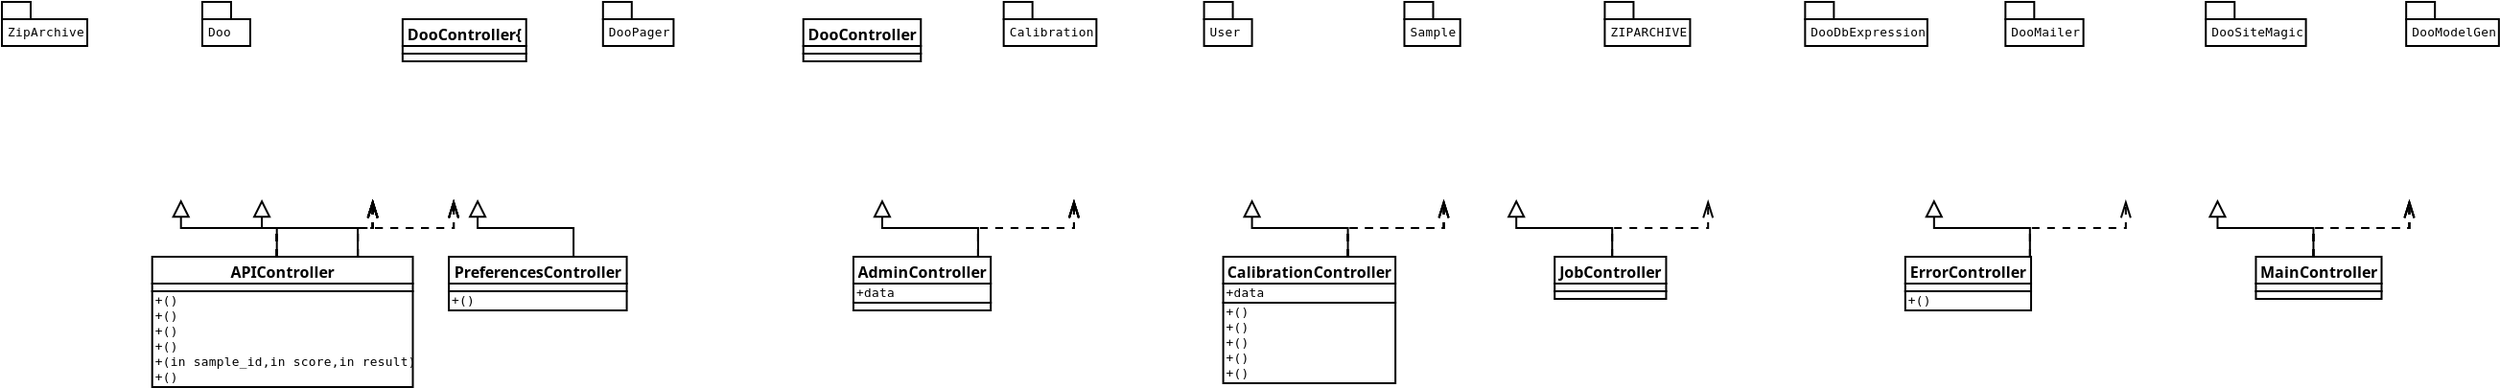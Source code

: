 <?xml version="1.0"?>
<dia:diagram xmlns:dia="http://www.lysator.liu.se/~alla/dia/">
  <dia:layer name="Background" visible="true">
    <dia:object type="UML - Class" version="0" id="O0">
      <dia:attribute name="obj_pos">
        <dia:point val="36.562,-2.100"/>
      </dia:attribute>
      <dia:attribute name="obj_bb">
        <dia:rectangle val="36.562,-2.100;45.562,0.700"/>
      </dia:attribute>
      <dia:attribute name="elem_corner">
        <dia:point val="36.562,-2.100"/>
      </dia:attribute>
      <dia:attribute name="elem_width">
        <dia:real val="9.000"/>
      </dia:attribute>
      <dia:attribute name="elem_height">
        <dia:real val="2.800"/>
      </dia:attribute>
      <dia:attribute name="name">
        <dia:string>#ErrorController#</dia:string>
      </dia:attribute>
      <dia:attribute name="stereotype">
              <dia:string/>
            </dia:attribute>
      <dia:attribute name="abstract">
        <dia:boolean val="false"/>
      </dia:attribute>
      <dia:attribute name="suppress_attributes">
        <dia:boolean val="false"/>
      </dia:attribute>
      <dia:attribute name="suppress_operations">
        <dia:boolean val="false"/>
      </dia:attribute>
      <dia:attribute name="visible_attributes">
        <dia:boolean val="true"/>
      </dia:attribute>
      <dia:attribute name="visible_operations">
        <dia:boolean val="true"/>
      </dia:attribute>
      <dia:attribute name="foreground_color">
        <dia:color val="#000000"/>
      </dia:attribute>
      <dia:attribute name="background_color">
        <dia:color val="#ffffff"/>
      </dia:attribute>

            <dia:attribute name = "attributes"/>
                  <dia:attribute name="operations">
                <dia:composite type="umloperation">
          <dia:attribute name="name">
            <dia:string>##</dia:string>
          </dia:attribute>
          <dia:attribute name="type">
	  	     <dia:string/>
	            </dia:attribute>
          <dia:attribute name="visibility">
            <dia:enum val="0"/>
          </dia:attribute>
          <dia:attribute name="abstract">
            <dia:boolean val="false"/>
          </dia:attribute>
          <dia:attribute name="class_scope">
            <dia:boolean val="false"/>
          </dia:attribute>
	  	  <dia:attribute name = "parameters"/>
	          </dia:composite>
              </dia:attribute>
            <dia:attribute name="template">
        <dia:boolean val="false"/>
      </dia:attribute>
      <dia:attribute name="templates"/>
    </dia:object>
    <dia:object type="UML - Class" version="0" id="O37">
      <dia:attribute name="obj_pos">
        <dia:point val="-50.625,-2.100"/>
      </dia:attribute>
      <dia:attribute name="obj_bb">
        <dia:rectangle val="-50.625,-2.100;-41.625,3.900"/>
      </dia:attribute>
      <dia:attribute name="elem_corner">
        <dia:point val="-50.625,-2.100"/>
      </dia:attribute>
      <dia:attribute name="elem_width">
        <dia:real val="9.000"/>
      </dia:attribute>
      <dia:attribute name="elem_height">
        <dia:real val="6.000"/>
      </dia:attribute>
      <dia:attribute name="name">
        <dia:string>#SampleController#</dia:string>
      </dia:attribute>
      <dia:attribute name="stereotype">
              <dia:string/>
            </dia:attribute>
      <dia:attribute name="abstract">
        <dia:boolean val="false"/>
      </dia:attribute>
      <dia:attribute name="suppress_attributes">
        <dia:boolean val="false"/>
      </dia:attribute>
      <dia:attribute name="suppress_operations">
        <dia:boolean val="false"/>
      </dia:attribute>
      <dia:attribute name="visible_attributes">
        <dia:boolean val="true"/>
      </dia:attribute>
      <dia:attribute name="visible_operations">
        <dia:boolean val="true"/>
      </dia:attribute>
      <dia:attribute name="foreground_color">
        <dia:color val="#000000"/>
      </dia:attribute>
      <dia:attribute name="background_color">
        <dia:color val="#ffffff"/>
      </dia:attribute>

            <dia:attribute name="attributes">
                <dia:composite type="umlattribute">
          <dia:attribute name="name">
            <dia:string>#data#</dia:string>
          </dia:attribute>
          <dia:attribute name="type">
            <dia:string>##</dia:string>
          </dia:attribute>
          <dia:attribute name="value">
            <dia:string></dia:string>
          </dia:attribute>
          <dia:attribute name="visibility">
            <dia:enum val="0"/>
          </dia:attribute>
          <dia:attribute name="abstract">
            <dia:boolean val="false"/>
          </dia:attribute>
          <dia:attribute name="class_scope">
            <dia:boolean val="false"/>
          </dia:attribute>
        </dia:composite>
              </dia:attribute>
                  <dia:attribute name="operations">
                <dia:composite type="umloperation">
          <dia:attribute name="name">
            <dia:string>##</dia:string>
          </dia:attribute>
          <dia:attribute name="type">
	  	     <dia:string/>
	            </dia:attribute>
          <dia:attribute name="visibility">
            <dia:enum val="0"/>
          </dia:attribute>
          <dia:attribute name="abstract">
            <dia:boolean val="false"/>
          </dia:attribute>
          <dia:attribute name="class_scope">
            <dia:boolean val="false"/>
          </dia:attribute>
	  	  <dia:attribute name = "parameters"/>
	          </dia:composite>
                <dia:composite type="umloperation">
          <dia:attribute name="name">
            <dia:string>##</dia:string>
          </dia:attribute>
          <dia:attribute name="type">
	  	     <dia:string/>
	            </dia:attribute>
          <dia:attribute name="visibility">
            <dia:enum val="0"/>
          </dia:attribute>
          <dia:attribute name="abstract">
            <dia:boolean val="false"/>
          </dia:attribute>
          <dia:attribute name="class_scope">
            <dia:boolean val="false"/>
          </dia:attribute>
	  	  <dia:attribute name = "parameters"/>
	          </dia:composite>
                <dia:composite type="umloperation">
          <dia:attribute name="name">
            <dia:string>##</dia:string>
          </dia:attribute>
          <dia:attribute name="type">
	  	     <dia:string/>
	            </dia:attribute>
          <dia:attribute name="visibility">
            <dia:enum val="0"/>
          </dia:attribute>
          <dia:attribute name="abstract">
            <dia:boolean val="false"/>
          </dia:attribute>
          <dia:attribute name="class_scope">
            <dia:boolean val="false"/>
          </dia:attribute>
	  	  <dia:attribute name = "parameters"/>
	          </dia:composite>
                <dia:composite type="umloperation">
          <dia:attribute name="name">
            <dia:string>##</dia:string>
          </dia:attribute>
          <dia:attribute name="type">
	  	     <dia:string/>
	            </dia:attribute>
          <dia:attribute name="visibility">
            <dia:enum val="0"/>
          </dia:attribute>
          <dia:attribute name="abstract">
            <dia:boolean val="false"/>
          </dia:attribute>
          <dia:attribute name="class_scope">
            <dia:boolean val="false"/>
          </dia:attribute>
	  	  <dia:attribute name = "parameters"/>
	          </dia:composite>
              </dia:attribute>
            <dia:attribute name="template">
        <dia:boolean val="false"/>
      </dia:attribute>
      <dia:attribute name="templates"/>
    </dia:object>
    <dia:object type="UML - Class" version="0" id="O72">
      <dia:attribute name="obj_pos">
        <dia:point val="-54.844,-2.100"/>
      </dia:attribute>
      <dia:attribute name="obj_bb">
        <dia:rectangle val="-54.844,-2.100;-45.844,4.700"/>
      </dia:attribute>
      <dia:attribute name="elem_corner">
        <dia:point val="-54.844,-2.100"/>
      </dia:attribute>
      <dia:attribute name="elem_width">
        <dia:real val="9.000"/>
      </dia:attribute>
      <dia:attribute name="elem_height">
        <dia:real val="6.800"/>
      </dia:attribute>
      <dia:attribute name="name">
        <dia:string>#APIController#</dia:string>
      </dia:attribute>
      <dia:attribute name="stereotype">
              <dia:string/>
            </dia:attribute>
      <dia:attribute name="abstract">
        <dia:boolean val="false"/>
      </dia:attribute>
      <dia:attribute name="suppress_attributes">
        <dia:boolean val="false"/>
      </dia:attribute>
      <dia:attribute name="suppress_operations">
        <dia:boolean val="false"/>
      </dia:attribute>
      <dia:attribute name="visible_attributes">
        <dia:boolean val="true"/>
      </dia:attribute>
      <dia:attribute name="visible_operations">
        <dia:boolean val="true"/>
      </dia:attribute>
      <dia:attribute name="foreground_color">
        <dia:color val="#000000"/>
      </dia:attribute>
      <dia:attribute name="background_color">
        <dia:color val="#ffffff"/>
      </dia:attribute>

            <dia:attribute name = "attributes"/>
                  <dia:attribute name="operations">
                <dia:composite type="umloperation">
          <dia:attribute name="name">
            <dia:string>##</dia:string>
          </dia:attribute>
          <dia:attribute name="type">
	  	     <dia:string/>
	            </dia:attribute>
          <dia:attribute name="visibility">
            <dia:enum val="0"/>
          </dia:attribute>
          <dia:attribute name="abstract">
            <dia:boolean val="false"/>
          </dia:attribute>
          <dia:attribute name="class_scope">
            <dia:boolean val="false"/>
          </dia:attribute>
	  	  <dia:attribute name = "parameters"/>
	          </dia:composite>
                <dia:composite type="umloperation">
          <dia:attribute name="name">
            <dia:string>##</dia:string>
          </dia:attribute>
          <dia:attribute name="type">
	  	     <dia:string/>
	            </dia:attribute>
          <dia:attribute name="visibility">
            <dia:enum val="0"/>
          </dia:attribute>
          <dia:attribute name="abstract">
            <dia:boolean val="false"/>
          </dia:attribute>
          <dia:attribute name="class_scope">
            <dia:boolean val="false"/>
          </dia:attribute>
	  	  <dia:attribute name = "parameters"/>
	          </dia:composite>
                <dia:composite type="umloperation">
          <dia:attribute name="name">
            <dia:string>##</dia:string>
          </dia:attribute>
          <dia:attribute name="type">
	  	     <dia:string/>
	            </dia:attribute>
          <dia:attribute name="visibility">
            <dia:enum val="0"/>
          </dia:attribute>
          <dia:attribute name="abstract">
            <dia:boolean val="false"/>
          </dia:attribute>
          <dia:attribute name="class_scope">
            <dia:boolean val="false"/>
          </dia:attribute>
	  	  <dia:attribute name = "parameters"/>
	          </dia:composite>
                <dia:composite type="umloperation">
          <dia:attribute name="name">
            <dia:string>##</dia:string>
          </dia:attribute>
          <dia:attribute name="type">
	  	     <dia:string/>
	            </dia:attribute>
          <dia:attribute name="visibility">
            <dia:enum val="0"/>
          </dia:attribute>
          <dia:attribute name="abstract">
            <dia:boolean val="false"/>
          </dia:attribute>
          <dia:attribute name="class_scope">
            <dia:boolean val="false"/>
          </dia:attribute>
	  	  <dia:attribute name = "parameters"/>
	          </dia:composite>
                <dia:composite type="umloperation">
          <dia:attribute name="name">
            <dia:string>##</dia:string>
          </dia:attribute>
          <dia:attribute name="type">
	  	     <dia:string/>
	            </dia:attribute>
          <dia:attribute name="visibility">
            <dia:enum val="0"/>
          </dia:attribute>
          <dia:attribute name="abstract">
            <dia:boolean val="false"/>
          </dia:attribute>
          <dia:attribute name="class_scope">
            <dia:boolean val="false"/>
          </dia:attribute>
	            <dia:attribute name="parameters">
                        <dia:composite type="umlparameter">
              <dia:attribute name="name">
                <dia:string>#sample_id#</dia:string>
              </dia:attribute>
              <dia:attribute name="type">
                <dia:string>##</dia:string>
              </dia:attribute>
              <dia:attribute name="value">
                              <dia:enum val="0"/>
                            </dia:attribute>
              <dia:attribute name="kind">
                             <dia:enum val="1"/>
                           </dia:attribute>
            </dia:composite>
                        <dia:composite type="umlparameter">
              <dia:attribute name="name">
                <dia:string>#score#</dia:string>
              </dia:attribute>
              <dia:attribute name="type">
                <dia:string>##</dia:string>
              </dia:attribute>
              <dia:attribute name="value">
                              <dia:enum val="0"/>
                            </dia:attribute>
              <dia:attribute name="kind">
                             <dia:enum val="1"/>
                           </dia:attribute>
            </dia:composite>
                        <dia:composite type="umlparameter">
              <dia:attribute name="name">
                <dia:string>#result#</dia:string>
              </dia:attribute>
              <dia:attribute name="type">
                <dia:string>##</dia:string>
              </dia:attribute>
              <dia:attribute name="value">
                              <dia:enum val="0"/>
                            </dia:attribute>
              <dia:attribute name="kind">
                             <dia:enum val="1"/>
                           </dia:attribute>
            </dia:composite>
                      </dia:attribute>
	          </dia:composite>
                <dia:composite type="umloperation">
          <dia:attribute name="name">
            <dia:string>##</dia:string>
          </dia:attribute>
          <dia:attribute name="type">
	  	     <dia:string/>
	            </dia:attribute>
          <dia:attribute name="visibility">
            <dia:enum val="0"/>
          </dia:attribute>
          <dia:attribute name="abstract">
            <dia:boolean val="false"/>
          </dia:attribute>
          <dia:attribute name="class_scope">
            <dia:boolean val="false"/>
          </dia:attribute>
	  	  <dia:attribute name = "parameters"/>
	          </dia:composite>
              </dia:attribute>
            <dia:attribute name="template">
        <dia:boolean val="false"/>
      </dia:attribute>
      <dia:attribute name="templates"/>
    </dia:object>
    <dia:object type="UML - Class" version="0" id="O8">
      <dia:attribute name="obj_pos">
        <dia:point val="-18.281,-2.100"/>
      </dia:attribute>
      <dia:attribute name="obj_bb">
        <dia:rectangle val="-18.281,-2.100;-9.281,0.700"/>
      </dia:attribute>
      <dia:attribute name="elem_corner">
        <dia:point val="-18.281,-2.100"/>
      </dia:attribute>
      <dia:attribute name="elem_width">
        <dia:real val="9.000"/>
      </dia:attribute>
      <dia:attribute name="elem_height">
        <dia:real val="2.800"/>
      </dia:attribute>
      <dia:attribute name="name">
        <dia:string>#AdminController#</dia:string>
      </dia:attribute>
      <dia:attribute name="stereotype">
              <dia:string/>
            </dia:attribute>
      <dia:attribute name="abstract">
        <dia:boolean val="false"/>
      </dia:attribute>
      <dia:attribute name="suppress_attributes">
        <dia:boolean val="false"/>
      </dia:attribute>
      <dia:attribute name="suppress_operations">
        <dia:boolean val="false"/>
      </dia:attribute>
      <dia:attribute name="visible_attributes">
        <dia:boolean val="true"/>
      </dia:attribute>
      <dia:attribute name="visible_operations">
        <dia:boolean val="true"/>
      </dia:attribute>
      <dia:attribute name="foreground_color">
        <dia:color val="#000000"/>
      </dia:attribute>
      <dia:attribute name="background_color">
        <dia:color val="#ffffff"/>
      </dia:attribute>

            <dia:attribute name="attributes">
                <dia:composite type="umlattribute">
          <dia:attribute name="name">
            <dia:string>#data#</dia:string>
          </dia:attribute>
          <dia:attribute name="type">
            <dia:string>##</dia:string>
          </dia:attribute>
          <dia:attribute name="value">
            <dia:string></dia:string>
          </dia:attribute>
          <dia:attribute name="visibility">
            <dia:enum val="0"/>
          </dia:attribute>
          <dia:attribute name="abstract">
            <dia:boolean val="false"/>
          </dia:attribute>
          <dia:attribute name="class_scope">
            <dia:boolean val="false"/>
          </dia:attribute>
        </dia:composite>
              </dia:attribute>
                  <dia:attribute name="operations"/>
            <dia:attribute name="template">
        <dia:boolean val="false"/>
      </dia:attribute>
      <dia:attribute name="templates"/>
    </dia:object>
    <dia:object type="UML - Class" version="0" id="O34">
      <dia:attribute name="obj_pos">
        <dia:point val="18.281,-2.100"/>
      </dia:attribute>
      <dia:attribute name="obj_bb">
        <dia:rectangle val="18.281,-2.100;20.281,-0.100"/>
      </dia:attribute>
      <dia:attribute name="elem_corner">
        <dia:point val="18.281,-2.100"/>
      </dia:attribute>
      <dia:attribute name="elem_width">
        <dia:real val="2.000"/>
      </dia:attribute>
      <dia:attribute name="elem_height">
        <dia:real val="2.000"/>
      </dia:attribute>
      <dia:attribute name="name">
        <dia:string>#JobController#</dia:string>
      </dia:attribute>
      <dia:attribute name="stereotype">
              <dia:string/>
            </dia:attribute>
      <dia:attribute name="abstract">
        <dia:boolean val="false"/>
      </dia:attribute>
      <dia:attribute name="suppress_attributes">
        <dia:boolean val="false"/>
      </dia:attribute>
      <dia:attribute name="suppress_operations">
        <dia:boolean val="false"/>
      </dia:attribute>
      <dia:attribute name="visible_attributes">
        <dia:boolean val="true"/>
      </dia:attribute>
      <dia:attribute name="visible_operations">
        <dia:boolean val="true"/>
      </dia:attribute>
      <dia:attribute name="foreground_color">
        <dia:color val="#000000"/>
      </dia:attribute>
      <dia:attribute name="background_color">
        <dia:color val="#ffffff"/>
      </dia:attribute>

            <dia:attribute name = "attributes"/>
                  <dia:attribute name="operations"/>
            <dia:attribute name="template">
        <dia:boolean val="false"/>
      </dia:attribute>
      <dia:attribute name="templates"/>
    </dia:object>
    <dia:object type="UML - Class" version="0" id="O95">
      <dia:attribute name="obj_pos">
        <dia:point val="54.844,-2.100"/>
      </dia:attribute>
      <dia:attribute name="obj_bb">
        <dia:rectangle val="54.844,-2.100;56.844,-0.100"/>
      </dia:attribute>
      <dia:attribute name="elem_corner">
        <dia:point val="54.844,-2.100"/>
      </dia:attribute>
      <dia:attribute name="elem_width">
        <dia:real val="2.000"/>
      </dia:attribute>
      <dia:attribute name="elem_height">
        <dia:real val="2.000"/>
      </dia:attribute>
      <dia:attribute name="name">
        <dia:string>#MainController#</dia:string>
      </dia:attribute>
      <dia:attribute name="stereotype">
              <dia:string/>
            </dia:attribute>
      <dia:attribute name="abstract">
        <dia:boolean val="false"/>
      </dia:attribute>
      <dia:attribute name="suppress_attributes">
        <dia:boolean val="false"/>
      </dia:attribute>
      <dia:attribute name="suppress_operations">
        <dia:boolean val="false"/>
      </dia:attribute>
      <dia:attribute name="visible_attributes">
        <dia:boolean val="true"/>
      </dia:attribute>
      <dia:attribute name="visible_operations">
        <dia:boolean val="true"/>
      </dia:attribute>
      <dia:attribute name="foreground_color">
        <dia:color val="#000000"/>
      </dia:attribute>
      <dia:attribute name="background_color">
        <dia:color val="#ffffff"/>
      </dia:attribute>

            <dia:attribute name = "attributes"/>
                  <dia:attribute name="operations"/>
            <dia:attribute name="template">
        <dia:boolean val="false"/>
      </dia:attribute>
      <dia:attribute name="templates"/>
    </dia:object>
    <dia:object type="UML - Class" version="0" id="O57">
      <dia:attribute name="obj_pos">
        <dia:point val="1.000,-2.100"/>
      </dia:attribute>
      <dia:attribute name="obj_bb">
        <dia:rectangle val="1.000,-2.100;10.000,4.700"/>
      </dia:attribute>
      <dia:attribute name="elem_corner">
        <dia:point val="1.000,-2.100"/>
      </dia:attribute>
      <dia:attribute name="elem_width">
        <dia:real val="9.000"/>
      </dia:attribute>
      <dia:attribute name="elem_height">
        <dia:real val="6.800"/>
      </dia:attribute>
      <dia:attribute name="name">
        <dia:string>#CalibrationController#</dia:string>
      </dia:attribute>
      <dia:attribute name="stereotype">
              <dia:string/>
            </dia:attribute>
      <dia:attribute name="abstract">
        <dia:boolean val="false"/>
      </dia:attribute>
      <dia:attribute name="suppress_attributes">
        <dia:boolean val="false"/>
      </dia:attribute>
      <dia:attribute name="suppress_operations">
        <dia:boolean val="false"/>
      </dia:attribute>
      <dia:attribute name="visible_attributes">
        <dia:boolean val="true"/>
      </dia:attribute>
      <dia:attribute name="visible_operations">
        <dia:boolean val="true"/>
      </dia:attribute>
      <dia:attribute name="foreground_color">
        <dia:color val="#000000"/>
      </dia:attribute>
      <dia:attribute name="background_color">
        <dia:color val="#ffffff"/>
      </dia:attribute>

            <dia:attribute name="attributes">
                <dia:composite type="umlattribute">
          <dia:attribute name="name">
            <dia:string>#data#</dia:string>
          </dia:attribute>
          <dia:attribute name="type">
            <dia:string>##</dia:string>
          </dia:attribute>
          <dia:attribute name="value">
            <dia:string></dia:string>
          </dia:attribute>
          <dia:attribute name="visibility">
            <dia:enum val="0"/>
          </dia:attribute>
          <dia:attribute name="abstract">
            <dia:boolean val="false"/>
          </dia:attribute>
          <dia:attribute name="class_scope">
            <dia:boolean val="false"/>
          </dia:attribute>
        </dia:composite>
              </dia:attribute>
                  <dia:attribute name="operations">
                <dia:composite type="umloperation">
          <dia:attribute name="name">
            <dia:string>##</dia:string>
          </dia:attribute>
          <dia:attribute name="type">
	  	     <dia:string/>
	            </dia:attribute>
          <dia:attribute name="visibility">
            <dia:enum val="0"/>
          </dia:attribute>
          <dia:attribute name="abstract">
            <dia:boolean val="false"/>
          </dia:attribute>
          <dia:attribute name="class_scope">
            <dia:boolean val="false"/>
          </dia:attribute>
	  	  <dia:attribute name = "parameters"/>
	          </dia:composite>
                <dia:composite type="umloperation">
          <dia:attribute name="name">
            <dia:string>##</dia:string>
          </dia:attribute>
          <dia:attribute name="type">
	  	     <dia:string/>
	            </dia:attribute>
          <dia:attribute name="visibility">
            <dia:enum val="0"/>
          </dia:attribute>
          <dia:attribute name="abstract">
            <dia:boolean val="false"/>
          </dia:attribute>
          <dia:attribute name="class_scope">
            <dia:boolean val="false"/>
          </dia:attribute>
	  	  <dia:attribute name = "parameters"/>
	          </dia:composite>
                <dia:composite type="umloperation">
          <dia:attribute name="name">
            <dia:string>##</dia:string>
          </dia:attribute>
          <dia:attribute name="type">
	  	     <dia:string/>
	            </dia:attribute>
          <dia:attribute name="visibility">
            <dia:enum val="0"/>
          </dia:attribute>
          <dia:attribute name="abstract">
            <dia:boolean val="false"/>
          </dia:attribute>
          <dia:attribute name="class_scope">
            <dia:boolean val="false"/>
          </dia:attribute>
	  	  <dia:attribute name = "parameters"/>
	          </dia:composite>
                <dia:composite type="umloperation">
          <dia:attribute name="name">
            <dia:string>##</dia:string>
          </dia:attribute>
          <dia:attribute name="type">
	  	     <dia:string/>
	            </dia:attribute>
          <dia:attribute name="visibility">
            <dia:enum val="0"/>
          </dia:attribute>
          <dia:attribute name="abstract">
            <dia:boolean val="false"/>
          </dia:attribute>
          <dia:attribute name="class_scope">
            <dia:boolean val="false"/>
          </dia:attribute>
	  	  <dia:attribute name = "parameters"/>
	          </dia:composite>
                <dia:composite type="umloperation">
          <dia:attribute name="name">
            <dia:string>##</dia:string>
          </dia:attribute>
          <dia:attribute name="type">
	  	     <dia:string/>
	            </dia:attribute>
          <dia:attribute name="visibility">
            <dia:enum val="0"/>
          </dia:attribute>
          <dia:attribute name="abstract">
            <dia:boolean val="false"/>
          </dia:attribute>
          <dia:attribute name="class_scope">
            <dia:boolean val="false"/>
          </dia:attribute>
	  	  <dia:attribute name = "parameters"/>
	          </dia:composite>
              </dia:attribute>
            <dia:attribute name="template">
        <dia:boolean val="false"/>
      </dia:attribute>
      <dia:attribute name="templates"/>
    </dia:object>
    <dia:object type="UML - Class" version="0" id="O5">
      <dia:attribute name="obj_pos">
        <dia:point val="-39.375,-2.100"/>
      </dia:attribute>
      <dia:attribute name="obj_bb">
        <dia:rectangle val="-39.375,-2.100;-30.375,0.700"/>
      </dia:attribute>
      <dia:attribute name="elem_corner">
        <dia:point val="-39.375,-2.100"/>
      </dia:attribute>
      <dia:attribute name="elem_width">
        <dia:real val="9.000"/>
      </dia:attribute>
      <dia:attribute name="elem_height">
        <dia:real val="2.800"/>
      </dia:attribute>
      <dia:attribute name="name">
        <dia:string>#PreferencesController#</dia:string>
      </dia:attribute>
      <dia:attribute name="stereotype">
              <dia:string/>
            </dia:attribute>
      <dia:attribute name="abstract">
        <dia:boolean val="false"/>
      </dia:attribute>
      <dia:attribute name="suppress_attributes">
        <dia:boolean val="false"/>
      </dia:attribute>
      <dia:attribute name="suppress_operations">
        <dia:boolean val="false"/>
      </dia:attribute>
      <dia:attribute name="visible_attributes">
        <dia:boolean val="true"/>
      </dia:attribute>
      <dia:attribute name="visible_operations">
        <dia:boolean val="true"/>
      </dia:attribute>
      <dia:attribute name="foreground_color">
        <dia:color val="#000000"/>
      </dia:attribute>
      <dia:attribute name="background_color">
        <dia:color val="#ffffff"/>
      </dia:attribute>

            <dia:attribute name = "attributes"/>
                  <dia:attribute name="operations">
                <dia:composite type="umloperation">
          <dia:attribute name="name">
            <dia:string>##</dia:string>
          </dia:attribute>
          <dia:attribute name="type">
	  	     <dia:string/>
	            </dia:attribute>
          <dia:attribute name="visibility">
            <dia:enum val="0"/>
          </dia:attribute>
          <dia:attribute name="abstract">
            <dia:boolean val="false"/>
          </dia:attribute>
          <dia:attribute name="class_scope">
            <dia:boolean val="false"/>
          </dia:attribute>
	  	  <dia:attribute name = "parameters"/>
	          </dia:composite>
              </dia:attribute>
            <dia:attribute name="template">
        <dia:boolean val="false"/>
      </dia:attribute>
      <dia:attribute name="templates"/>
    </dia:object>
 <dia:object type="UML - SmallPackage" version="0" id="O14">
   <dia:attribute name="obj_pos">
       <dia:point val="0.000,-14.500"/>
   </dia:attribute>
   <dia:attribute name="obj_bb">
       <dia:rectangle val="0.000,-14.500;1.000,-13.500"/>
   </dia:attribute>
   <dia:attribute name="elem_corner">
      <dia:point val="0.000,-14.500"/>
   </dia:attribute>
   <dia:attribute name="elem_width">
      <dia:real val="component.Width"/>
   </dia:attribute>
   <dia:attribute name="elem_height">
      <dia:real val="component.Height"/>
   </dia:attribute>
   <dia:attribute name="text">
     <dia:composite type="text">
       <dia:attribute name="string">
         <dia:string>#User#</dia:string>
       </dia:attribute>
       <dia:attribute name="font">
         <dia:font name="Courier"/>
       </dia:attribute>
       <dia:attribute name="height">
          <dia:real val="0.8"/>
       </dia:attribute>
       <dia:attribute name="pos">
          <dia:point val="0.285,-13.605"/>
       </dia:attribute>
       <dia:attribute name="color">
          <dia:color val="#000000"/>
       </dia:attribute>
       <dia:attribute name="alignment">
          <dia:enum val="0"/>
       </dia:attribute>
     </dia:composite>
   </dia:attribute>
 </dia:object>
 <dia:object type="UML - SmallPackage" version="0" id="O78">
   <dia:attribute name="obj_pos">
       <dia:point val="20.893,-14.500"/>
   </dia:attribute>
   <dia:attribute name="obj_bb">
       <dia:rectangle val="20.893,-14.500;21.893,-13.500"/>
   </dia:attribute>
   <dia:attribute name="elem_corner">
      <dia:point val="20.893,-14.500"/>
   </dia:attribute>
   <dia:attribute name="elem_width">
      <dia:real val="component.Width"/>
   </dia:attribute>
   <dia:attribute name="elem_height">
      <dia:real val="component.Height"/>
   </dia:attribute>
   <dia:attribute name="text">
     <dia:composite type="text">
       <dia:attribute name="string">
         <dia:string>#ZIPARCHIVE#</dia:string>
       </dia:attribute>
       <dia:attribute name="font">
         <dia:font name="Courier"/>
       </dia:attribute>
       <dia:attribute name="height">
          <dia:real val="0.8"/>
       </dia:attribute>
       <dia:attribute name="pos">
          <dia:point val="21.178,-13.605"/>
       </dia:attribute>
       <dia:attribute name="color">
          <dia:color val="#000000"/>
       </dia:attribute>
       <dia:attribute name="alignment">
          <dia:enum val="0"/>
       </dia:attribute>
     </dia:composite>
   </dia:attribute>
 </dia:object>
 <dia:object type="UML - SmallPackage" version="0" id="O106">
   <dia:attribute name="obj_pos">
       <dia:point val="52.232,-14.500"/>
   </dia:attribute>
   <dia:attribute name="obj_bb">
       <dia:rectangle val="52.232,-14.500;53.232,-13.500"/>
   </dia:attribute>
   <dia:attribute name="elem_corner">
      <dia:point val="52.232,-14.500"/>
   </dia:attribute>
   <dia:attribute name="elem_width">
      <dia:real val="component.Width"/>
   </dia:attribute>
   <dia:attribute name="elem_height">
      <dia:real val="component.Height"/>
   </dia:attribute>
   <dia:attribute name="text">
     <dia:composite type="text">
       <dia:attribute name="string">
         <dia:string>#DooSiteMagic#</dia:string>
       </dia:attribute>
       <dia:attribute name="font">
         <dia:font name="Courier"/>
       </dia:attribute>
       <dia:attribute name="height">
          <dia:real val="0.8"/>
       </dia:attribute>
       <dia:attribute name="pos">
          <dia:point val="52.517,-13.605"/>
       </dia:attribute>
       <dia:attribute name="color">
          <dia:color val="#000000"/>
       </dia:attribute>
       <dia:attribute name="alignment">
          <dia:enum val="0"/>
       </dia:attribute>
     </dia:composite>
   </dia:attribute>
 </dia:object>
 <dia:object type="UML - SmallPackage" version="0" id="O32">
   <dia:attribute name="obj_pos">
       <dia:point val="-31.339,-14.500"/>
   </dia:attribute>
   <dia:attribute name="obj_bb">
       <dia:rectangle val="-31.339,-14.500;-30.339,-13.500"/>
   </dia:attribute>
   <dia:attribute name="elem_corner">
      <dia:point val="-31.339,-14.500"/>
   </dia:attribute>
   <dia:attribute name="elem_width">
      <dia:real val="component.Width"/>
   </dia:attribute>
   <dia:attribute name="elem_height">
      <dia:real val="component.Height"/>
   </dia:attribute>
   <dia:attribute name="text">
     <dia:composite type="text">
       <dia:attribute name="string">
         <dia:string>#DooPager#</dia:string>
       </dia:attribute>
       <dia:attribute name="font">
         <dia:font name="Courier"/>
       </dia:attribute>
       <dia:attribute name="height">
          <dia:real val="0.8"/>
       </dia:attribute>
       <dia:attribute name="pos">
          <dia:point val="-31.054,-13.605"/>
       </dia:attribute>
       <dia:attribute name="color">
          <dia:color val="#000000"/>
       </dia:attribute>
       <dia:attribute name="alignment">
          <dia:enum val="0"/>
       </dia:attribute>
     </dia:composite>
   </dia:attribute>
 </dia:object>
 <dia:object type="UML - SmallPackage" version="0" id="O76">
   <dia:attribute name="obj_pos">
       <dia:point val="-62.679,-14.500"/>
   </dia:attribute>
   <dia:attribute name="obj_bb">
       <dia:rectangle val="-62.679,-14.500;-61.679,-13.500"/>
   </dia:attribute>
   <dia:attribute name="elem_corner">
      <dia:point val="-62.679,-14.500"/>
   </dia:attribute>
   <dia:attribute name="elem_width">
      <dia:real val="component.Width"/>
   </dia:attribute>
   <dia:attribute name="elem_height">
      <dia:real val="component.Height"/>
   </dia:attribute>
   <dia:attribute name="text">
     <dia:composite type="text">
       <dia:attribute name="string">
         <dia:string>#ZipArchive#</dia:string>
       </dia:attribute>
       <dia:attribute name="font">
         <dia:font name="Courier"/>
       </dia:attribute>
       <dia:attribute name="height">
          <dia:real val="0.8"/>
       </dia:attribute>
       <dia:attribute name="pos">
          <dia:point val="-62.394,-13.605"/>
       </dia:attribute>
       <dia:attribute name="color">
          <dia:color val="#000000"/>
       </dia:attribute>
       <dia:attribute name="alignment">
          <dia:enum val="0"/>
       </dia:attribute>
     </dia:composite>
   </dia:attribute>
 </dia:object>
 <dia:object type="UML - SmallPackage" version="0" id="O22">
   <dia:attribute name="obj_pos">
       <dia:point val="31.339,-14.500"/>
   </dia:attribute>
   <dia:attribute name="obj_bb">
       <dia:rectangle val="31.339,-14.500;32.339,-13.500"/>
   </dia:attribute>
   <dia:attribute name="elem_corner">
      <dia:point val="31.339,-14.500"/>
   </dia:attribute>
   <dia:attribute name="elem_width">
      <dia:real val="component.Width"/>
   </dia:attribute>
   <dia:attribute name="elem_height">
      <dia:real val="component.Height"/>
   </dia:attribute>
   <dia:attribute name="text">
     <dia:composite type="text">
       <dia:attribute name="string">
         <dia:string>#DooDbExpression#</dia:string>
       </dia:attribute>
       <dia:attribute name="font">
         <dia:font name="Courier"/>
       </dia:attribute>
       <dia:attribute name="height">
          <dia:real val="0.8"/>
       </dia:attribute>
       <dia:attribute name="pos">
          <dia:point val="31.624,-13.605"/>
       </dia:attribute>
       <dia:attribute name="color">
          <dia:color val="#000000"/>
       </dia:attribute>
       <dia:attribute name="alignment">
          <dia:enum val="0"/>
       </dia:attribute>
     </dia:composite>
   </dia:attribute>
 </dia:object>
 <dia:object type="UML - SmallPackage" version="0" id="O41">
   <dia:attribute name="obj_pos">
       <dia:point val="-10.446,-14.500"/>
   </dia:attribute>
   <dia:attribute name="obj_bb">
       <dia:rectangle val="-10.446,-14.500;-9.446,-13.500"/>
   </dia:attribute>
   <dia:attribute name="elem_corner">
      <dia:point val="-10.446,-14.500"/>
   </dia:attribute>
   <dia:attribute name="elem_width">
      <dia:real val="component.Width"/>
   </dia:attribute>
   <dia:attribute name="elem_height">
      <dia:real val="component.Height"/>
   </dia:attribute>
   <dia:attribute name="text">
     <dia:composite type="text">
       <dia:attribute name="string">
         <dia:string>#Calibration#</dia:string>
       </dia:attribute>
       <dia:attribute name="font">
         <dia:font name="Courier"/>
       </dia:attribute>
       <dia:attribute name="height">
          <dia:real val="0.8"/>
       </dia:attribute>
       <dia:attribute name="pos">
          <dia:point val="-10.161,-13.605"/>
       </dia:attribute>
       <dia:attribute name="color">
          <dia:color val="#000000"/>
       </dia:attribute>
       <dia:attribute name="alignment">
          <dia:enum val="0"/>
       </dia:attribute>
     </dia:composite>
   </dia:attribute>
 </dia:object>
 <dia:object type="UML - SmallPackage" version="0" id="O3">
   <dia:attribute name="obj_pos">
       <dia:point val="-52.232,-14.500"/>
   </dia:attribute>
   <dia:attribute name="obj_bb">
       <dia:rectangle val="-52.232,-14.500;-51.232,-13.500"/>
   </dia:attribute>
   <dia:attribute name="elem_corner">
      <dia:point val="-52.232,-14.500"/>
   </dia:attribute>
   <dia:attribute name="elem_width">
      <dia:real val="component.Width"/>
   </dia:attribute>
   <dia:attribute name="elem_height">
      <dia:real val="component.Height"/>
   </dia:attribute>
   <dia:attribute name="text">
     <dia:composite type="text">
       <dia:attribute name="string">
         <dia:string>#Doo#</dia:string>
       </dia:attribute>
       <dia:attribute name="font">
         <dia:font name="Courier"/>
       </dia:attribute>
       <dia:attribute name="height">
          <dia:real val="0.8"/>
       </dia:attribute>
       <dia:attribute name="pos">
          <dia:point val="-51.947,-13.605"/>
       </dia:attribute>
       <dia:attribute name="color">
          <dia:color val="#000000"/>
       </dia:attribute>
       <dia:attribute name="alignment">
          <dia:enum val="0"/>
       </dia:attribute>
     </dia:composite>
   </dia:attribute>
 </dia:object>
 <dia:object type="UML - SmallPackage" version="0" id="O93">
   <dia:attribute name="obj_pos">
       <dia:point val="41.786,-14.500"/>
   </dia:attribute>
   <dia:attribute name="obj_bb">
       <dia:rectangle val="41.786,-14.500;42.786,-13.500"/>
   </dia:attribute>
   <dia:attribute name="elem_corner">
      <dia:point val="41.786,-14.500"/>
   </dia:attribute>
   <dia:attribute name="elem_width">
      <dia:real val="component.Width"/>
   </dia:attribute>
   <dia:attribute name="elem_height">
      <dia:real val="component.Height"/>
   </dia:attribute>
   <dia:attribute name="text">
     <dia:composite type="text">
       <dia:attribute name="string">
         <dia:string>#DooMailer#</dia:string>
       </dia:attribute>
       <dia:attribute name="font">
         <dia:font name="Courier"/>
       </dia:attribute>
       <dia:attribute name="height">
          <dia:real val="0.8"/>
       </dia:attribute>
       <dia:attribute name="pos">
          <dia:point val="42.071,-13.605"/>
       </dia:attribute>
       <dia:attribute name="color">
          <dia:color val="#000000"/>
       </dia:attribute>
       <dia:attribute name="alignment">
          <dia:enum val="0"/>
       </dia:attribute>
     </dia:composite>
   </dia:attribute>
 </dia:object>
 <dia:object type="UML - SmallPackage" version="0" id="O45">
   <dia:attribute name="obj_pos">
       <dia:point val="10.446,-14.500"/>
   </dia:attribute>
   <dia:attribute name="obj_bb">
       <dia:rectangle val="10.446,-14.500;11.446,-13.500"/>
   </dia:attribute>
   <dia:attribute name="elem_corner">
      <dia:point val="10.446,-14.500"/>
   </dia:attribute>
   <dia:attribute name="elem_width">
      <dia:real val="component.Width"/>
   </dia:attribute>
   <dia:attribute name="elem_height">
      <dia:real val="component.Height"/>
   </dia:attribute>
   <dia:attribute name="text">
     <dia:composite type="text">
       <dia:attribute name="string">
         <dia:string>#Sample#</dia:string>
       </dia:attribute>
       <dia:attribute name="font">
         <dia:font name="Courier"/>
       </dia:attribute>
       <dia:attribute name="height">
          <dia:real val="0.8"/>
       </dia:attribute>
       <dia:attribute name="pos">
          <dia:point val="10.731,-13.605"/>
       </dia:attribute>
       <dia:attribute name="color">
          <dia:color val="#000000"/>
       </dia:attribute>
       <dia:attribute name="alignment">
          <dia:enum val="0"/>
       </dia:attribute>
     </dia:composite>
   </dia:attribute>
 </dia:object>
 <dia:object type="UML - SmallPackage" version="0" id="O120">
   <dia:attribute name="obj_pos">
       <dia:point val="62.679,-14.500"/>
   </dia:attribute>
   <dia:attribute name="obj_bb">
       <dia:rectangle val="62.679,-14.500;63.679,-13.500"/>
   </dia:attribute>
   <dia:attribute name="elem_corner">
      <dia:point val="62.679,-14.500"/>
   </dia:attribute>
   <dia:attribute name="elem_width">
      <dia:real val="component.Width"/>
   </dia:attribute>
   <dia:attribute name="elem_height">
      <dia:real val="component.Height"/>
   </dia:attribute>
   <dia:attribute name="text">
     <dia:composite type="text">
       <dia:attribute name="string">
         <dia:string>#DooModelGen#</dia:string>
       </dia:attribute>
       <dia:attribute name="font">
         <dia:font name="Courier"/>
       </dia:attribute>
       <dia:attribute name="height">
          <dia:real val="0.8"/>
       </dia:attribute>
       <dia:attribute name="pos">
          <dia:point val="62.964,-13.605"/>
       </dia:attribute>
       <dia:attribute name="color">
          <dia:color val="#000000"/>
       </dia:attribute>
       <dia:attribute name="alignment">
          <dia:enum val="0"/>
       </dia:attribute>
     </dia:composite>
   </dia:attribute>
 </dia:object>
 <dia:object type="UML - Dependency" version="0" id="O84">
   <dia:attribute name="obj_pos">
     <dia:point val="-43.344,-5.1"/>
   </dia:attribute>
   <dia:attribute name="obj_bb">
     <dia:rectangle val="-43.344,-5.1;-48.344,-2.100"/>
   </dia:attribute>
   <dia:attribute name="orth_points">
     <dia:point val="-48.344,-2.100"/>
     <dia:point val="-48.344,-3.6"/>
     <dia:point val="-43.344,-3.6"/>
     <dia:point val="-43.344,-5.1"/>
   </dia:attribute>
   <dia:attribute name="orth_orient">
     <dia:enum val="1"/>
     <dia:enum val="0"/>
     <dia:enum val="1"/>
   </dia:attribute>
   <dia:attribute name="draw_arrow">
     <dia:boolean val="true"/>
   </dia:attribute>
   <dia:attribute name="name">
     <dia:string/>
   </dia:attribute>
   <dia:attribute name="stereotype">
     <dia:string/>
   </dia:attribute>
   <dia:connections>
     <dia:connection handle="1" to="O76" connection="6"/>
     <dia:connection handle="0" to="O72" connection="1"/>
   </dia:connections>
 </dia:object>
 <dia:object type="UML - Dependency" version="0" id="O85">
   <dia:attribute name="obj_pos">
     <dia:point val="-43.344,-5.1"/>
   </dia:attribute>
   <dia:attribute name="obj_bb">
     <dia:rectangle val="-43.344,-5.1;-48.344,-2.100"/>
   </dia:attribute>
   <dia:attribute name="orth_points">
     <dia:point val="-48.344,-2.100"/>
     <dia:point val="-48.344,-3.6"/>
     <dia:point val="-43.344,-3.6"/>
     <dia:point val="-43.344,-5.1"/>
   </dia:attribute>
   <dia:attribute name="orth_orient">
     <dia:enum val="1"/>
     <dia:enum val="0"/>
     <dia:enum val="1"/>
   </dia:attribute>
   <dia:attribute name="draw_arrow">
     <dia:boolean val="true"/>
   </dia:attribute>
   <dia:attribute name="name">
     <dia:string/>
   </dia:attribute>
   <dia:attribute name="stereotype">
     <dia:string/>
   </dia:attribute>
   <dia:connections>
     <dia:connection handle="1" to="O78" connection="6"/>
     <dia:connection handle="0" to="O72" connection="1"/>
   </dia:connections>
 </dia:object>
 <dia:object type="UML - Dependency" version="0" id="O69">
   <dia:attribute name="obj_pos">
     <dia:point val="12.5,-5.1"/>
   </dia:attribute>
   <dia:attribute name="obj_bb">
     <dia:rectangle val="12.5,-5.1;7.5,-2.100"/>
   </dia:attribute>
   <dia:attribute name="orth_points">
     <dia:point val="7.5,-2.100"/>
     <dia:point val="7.5,-3.6"/>
     <dia:point val="12.5,-3.6"/>
     <dia:point val="12.5,-5.1"/>
   </dia:attribute>
   <dia:attribute name="orth_orient">
     <dia:enum val="1"/>
     <dia:enum val="0"/>
     <dia:enum val="1"/>
   </dia:attribute>
   <dia:attribute name="draw_arrow">
     <dia:boolean val="true"/>
   </dia:attribute>
   <dia:attribute name="name">
     <dia:string/>
   </dia:attribute>
   <dia:attribute name="stereotype">
     <dia:string/>
   </dia:attribute>
   <dia:connections>
     <dia:connection handle="1" to="O41" connection="6"/>
     <dia:connection handle="0" to="O57" connection="1"/>
   </dia:connections>
 </dia:object>
 <dia:object type="UML - Dependency" version="0" id="O71">
   <dia:attribute name="obj_pos">
     <dia:point val="12.5,-5.1"/>
   </dia:attribute>
   <dia:attribute name="obj_bb">
     <dia:rectangle val="12.5,-5.1;7.5,-2.100"/>
   </dia:attribute>
   <dia:attribute name="orth_points">
     <dia:point val="7.5,-2.100"/>
     <dia:point val="7.5,-3.6"/>
     <dia:point val="12.5,-3.6"/>
     <dia:point val="12.5,-5.1"/>
   </dia:attribute>
   <dia:attribute name="orth_orient">
     <dia:enum val="1"/>
     <dia:enum val="0"/>
     <dia:enum val="1"/>
   </dia:attribute>
   <dia:attribute name="draw_arrow">
     <dia:boolean val="true"/>
   </dia:attribute>
   <dia:attribute name="name">
     <dia:string/>
   </dia:attribute>
   <dia:attribute name="stereotype">
     <dia:string/>
   </dia:attribute>
   <dia:connections>
     <dia:connection handle="1" to="O32" connection="6"/>
     <dia:connection handle="0" to="O57" connection="1"/>
   </dia:connections>
 </dia:object>
 <dia:object type="UML - Dependency" version="0" id="O92">
   <dia:attribute name="obj_pos">
     <dia:point val="-43.344,-5.1"/>
   </dia:attribute>
   <dia:attribute name="obj_bb">
     <dia:rectangle val="-43.344,-5.1;-48.344,-2.100"/>
   </dia:attribute>
   <dia:attribute name="orth_points">
     <dia:point val="-48.344,-2.100"/>
     <dia:point val="-48.344,-3.6"/>
     <dia:point val="-43.344,-3.6"/>
     <dia:point val="-43.344,-5.1"/>
   </dia:attribute>
   <dia:attribute name="orth_orient">
     <dia:enum val="1"/>
     <dia:enum val="0"/>
     <dia:enum val="1"/>
   </dia:attribute>
   <dia:attribute name="draw_arrow">
     <dia:boolean val="true"/>
   </dia:attribute>
   <dia:attribute name="name">
     <dia:string/>
   </dia:attribute>
   <dia:attribute name="stereotype">
     <dia:string/>
   </dia:attribute>
   <dia:connections>
     <dia:connection handle="1" to="O3" connection="6"/>
     <dia:connection handle="0" to="O72" connection="1"/>
   </dia:connections>
 </dia:object>
 <dia:object type="UML - Dependency" version="0" id="O31">
   <dia:attribute name="obj_pos">
     <dia:point val="-6.781,-5.1"/>
   </dia:attribute>
   <dia:attribute name="obj_bb">
     <dia:rectangle val="-6.781,-5.1;-11.781,-2.100"/>
   </dia:attribute>
   <dia:attribute name="orth_points">
     <dia:point val="-11.781,-2.100"/>
     <dia:point val="-11.781,-3.6"/>
     <dia:point val="-6.781,-3.6"/>
     <dia:point val="-6.781,-5.1"/>
   </dia:attribute>
   <dia:attribute name="orth_orient">
     <dia:enum val="1"/>
     <dia:enum val="0"/>
     <dia:enum val="1"/>
   </dia:attribute>
   <dia:attribute name="draw_arrow">
     <dia:boolean val="true"/>
   </dia:attribute>
   <dia:attribute name="name">
     <dia:string/>
   </dia:attribute>
   <dia:attribute name="stereotype">
     <dia:string/>
   </dia:attribute>
   <dia:connections>
     <dia:connection handle="1" to="O3" connection="6"/>
     <dia:connection handle="0" to="O8" connection="1"/>
   </dia:connections>
 </dia:object>
 <dia:object type="UML - Dependency" version="0" id="O30">
   <dia:attribute name="obj_pos">
     <dia:point val="-6.781,-5.1"/>
   </dia:attribute>
   <dia:attribute name="obj_bb">
     <dia:rectangle val="-6.781,-5.1;-11.781,-2.100"/>
   </dia:attribute>
   <dia:attribute name="orth_points">
     <dia:point val="-11.781,-2.100"/>
     <dia:point val="-11.781,-3.6"/>
     <dia:point val="-6.781,-3.6"/>
     <dia:point val="-6.781,-5.1"/>
   </dia:attribute>
   <dia:attribute name="orth_orient">
     <dia:enum val="1"/>
     <dia:enum val="0"/>
     <dia:enum val="1"/>
   </dia:attribute>
   <dia:attribute name="draw_arrow">
     <dia:boolean val="true"/>
   </dia:attribute>
   <dia:attribute name="name">
     <dia:string/>
   </dia:attribute>
   <dia:attribute name="stereotype">
     <dia:string/>
   </dia:attribute>
   <dia:connections>
     <dia:connection handle="1" to="O14" connection="6"/>
     <dia:connection handle="0" to="O8" connection="1"/>
   </dia:connections>
 </dia:object>
 <dia:object type="UML - Dependency" version="0" id="O121">
   <dia:attribute name="obj_pos">
     <dia:point val="62.844,-5.1"/>
   </dia:attribute>
   <dia:attribute name="obj_bb">
     <dia:rectangle val="62.844,-5.1;57.844,-2.100"/>
   </dia:attribute>
   <dia:attribute name="orth_points">
     <dia:point val="57.844,-2.100"/>
     <dia:point val="57.844,-3.6"/>
     <dia:point val="62.844,-3.6"/>
     <dia:point val="62.844,-5.1"/>
   </dia:attribute>
   <dia:attribute name="orth_orient">
     <dia:enum val="1"/>
     <dia:enum val="0"/>
     <dia:enum val="1"/>
   </dia:attribute>
   <dia:attribute name="draw_arrow">
     <dia:boolean val="true"/>
   </dia:attribute>
   <dia:attribute name="name">
     <dia:string/>
   </dia:attribute>
   <dia:attribute name="stereotype">
     <dia:string/>
   </dia:attribute>
   <dia:connections>
     <dia:connection handle="1" to="O120" connection="6"/>
     <dia:connection handle="0" to="O95" connection="1"/>
   </dia:connections>
 </dia:object>
 <dia:object type="UML - Dependency" version="0" id="O118">
   <dia:attribute name="obj_pos">
     <dia:point val="62.844,-5.1"/>
   </dia:attribute>
   <dia:attribute name="obj_bb">
     <dia:rectangle val="62.844,-5.1;57.844,-2.100"/>
   </dia:attribute>
   <dia:attribute name="orth_points">
     <dia:point val="57.844,-2.100"/>
     <dia:point val="57.844,-3.6"/>
     <dia:point val="62.844,-3.6"/>
     <dia:point val="62.844,-5.1"/>
   </dia:attribute>
   <dia:attribute name="orth_orient">
     <dia:enum val="1"/>
     <dia:enum val="0"/>
     <dia:enum val="1"/>
   </dia:attribute>
   <dia:attribute name="draw_arrow">
     <dia:boolean val="true"/>
   </dia:attribute>
   <dia:attribute name="name">
     <dia:string/>
   </dia:attribute>
   <dia:attribute name="stereotype">
     <dia:string/>
   </dia:attribute>
   <dia:connections>
     <dia:connection handle="1" to="O106" connection="6"/>
     <dia:connection handle="0" to="O95" connection="1"/>
   </dia:connections>
 </dia:object>
 <dia:object type="UML - Dependency" version="0" id="O70">
   <dia:attribute name="obj_pos">
     <dia:point val="12.5,-5.1"/>
   </dia:attribute>
   <dia:attribute name="obj_bb">
     <dia:rectangle val="12.5,-5.1;7.5,-2.100"/>
   </dia:attribute>
   <dia:attribute name="orth_points">
     <dia:point val="7.5,-2.100"/>
     <dia:point val="7.5,-3.6"/>
     <dia:point val="12.5,-3.6"/>
     <dia:point val="12.5,-5.1"/>
   </dia:attribute>
   <dia:attribute name="orth_orient">
     <dia:enum val="1"/>
     <dia:enum val="0"/>
     <dia:enum val="1"/>
   </dia:attribute>
   <dia:attribute name="draw_arrow">
     <dia:boolean val="true"/>
   </dia:attribute>
   <dia:attribute name="name">
     <dia:string/>
   </dia:attribute>
   <dia:attribute name="stereotype">
     <dia:string/>
   </dia:attribute>
   <dia:connections>
     <dia:connection handle="1" to="O3" connection="6"/>
     <dia:connection handle="0" to="O57" connection="1"/>
   </dia:connections>
 </dia:object>
 <dia:object type="UML - Dependency" version="0" id="O36">
   <dia:attribute name="obj_pos">
     <dia:point val="26.281,-5.1"/>
   </dia:attribute>
   <dia:attribute name="obj_bb">
     <dia:rectangle val="26.281,-5.1;21.281,-2.100"/>
   </dia:attribute>
   <dia:attribute name="orth_points">
     <dia:point val="21.281,-2.100"/>
     <dia:point val="21.281,-3.6"/>
     <dia:point val="26.281,-3.6"/>
     <dia:point val="26.281,-5.1"/>
   </dia:attribute>
   <dia:attribute name="orth_orient">
     <dia:enum val="1"/>
     <dia:enum val="0"/>
     <dia:enum val="1"/>
   </dia:attribute>
   <dia:attribute name="draw_arrow">
     <dia:boolean val="true"/>
   </dia:attribute>
   <dia:attribute name="name">
     <dia:string/>
   </dia:attribute>
   <dia:attribute name="stereotype">
     <dia:string/>
   </dia:attribute>
   <dia:connections>
     <dia:connection handle="1" to="O3" connection="6"/>
     <dia:connection handle="0" to="O34" connection="1"/>
   </dia:connections>
 </dia:object>
 <dia:object type="UML - Dependency" version="0" id="O89">
   <dia:attribute name="obj_pos">
     <dia:point val="-43.344,-5.1"/>
   </dia:attribute>
   <dia:attribute name="obj_bb">
     <dia:rectangle val="-43.344,-5.1;-48.344,-2.100"/>
   </dia:attribute>
   <dia:attribute name="orth_points">
     <dia:point val="-48.344,-2.100"/>
     <dia:point val="-48.344,-3.6"/>
     <dia:point val="-43.344,-3.6"/>
     <dia:point val="-43.344,-5.1"/>
   </dia:attribute>
   <dia:attribute name="orth_orient">
     <dia:enum val="1"/>
     <dia:enum val="0"/>
     <dia:enum val="1"/>
   </dia:attribute>
   <dia:attribute name="draw_arrow">
     <dia:boolean val="true"/>
   </dia:attribute>
   <dia:attribute name="name">
     <dia:string/>
   </dia:attribute>
   <dia:attribute name="stereotype">
     <dia:string/>
   </dia:attribute>
   <dia:connections>
     <dia:connection handle="1" to="O45" connection="6"/>
     <dia:connection handle="0" to="O72" connection="1"/>
   </dia:connections>
 </dia:object>
 <dia:object type="UML - Dependency" version="0" id="O4">
   <dia:attribute name="obj_pos">
     <dia:point val="48.062,-5.1"/>
   </dia:attribute>
   <dia:attribute name="obj_bb">
     <dia:rectangle val="48.062,-5.1;43.062,-2.100"/>
   </dia:attribute>
   <dia:attribute name="orth_points">
     <dia:point val="43.062,-2.100"/>
     <dia:point val="43.062,-3.6"/>
     <dia:point val="48.062,-3.6"/>
     <dia:point val="48.062,-5.1"/>
   </dia:attribute>
   <dia:attribute name="orth_orient">
     <dia:enum val="1"/>
     <dia:enum val="0"/>
     <dia:enum val="1"/>
   </dia:attribute>
   <dia:attribute name="draw_arrow">
     <dia:boolean val="true"/>
   </dia:attribute>
   <dia:attribute name="name">
     <dia:string/>
   </dia:attribute>
   <dia:attribute name="stereotype">
     <dia:string/>
   </dia:attribute>
   <dia:connections>
     <dia:connection handle="1" to="O3" connection="6"/>
     <dia:connection handle="0" to="O0" connection="1"/>
   </dia:connections>
 </dia:object>
 <dia:object type="UML - Dependency" version="0" id="O42">
   <dia:attribute name="obj_pos">
     <dia:point val="-39.125,-5.1"/>
   </dia:attribute>
   <dia:attribute name="obj_bb">
     <dia:rectangle val="-39.125,-5.1;-44.125,-2.100"/>
   </dia:attribute>
   <dia:attribute name="orth_points">
     <dia:point val="-44.125,-2.100"/>
     <dia:point val="-44.125,-3.6"/>
     <dia:point val="-39.125,-3.6"/>
     <dia:point val="-39.125,-5.1"/>
   </dia:attribute>
   <dia:attribute name="orth_orient">
     <dia:enum val="1"/>
     <dia:enum val="0"/>
     <dia:enum val="1"/>
   </dia:attribute>
   <dia:attribute name="draw_arrow">
     <dia:boolean val="true"/>
   </dia:attribute>
   <dia:attribute name="name">
     <dia:string/>
   </dia:attribute>
   <dia:attribute name="stereotype">
     <dia:string/>
   </dia:attribute>
   <dia:connections>
     <dia:connection handle="1" to="O41" connection="6"/>
     <dia:connection handle="0" to="O37" connection="1"/>
   </dia:connections>
 </dia:object>
 <dia:object type="UML - Dependency" version="0" id="O87">
   <dia:attribute name="obj_pos">
     <dia:point val="-43.344,-5.1"/>
   </dia:attribute>
   <dia:attribute name="obj_bb">
     <dia:rectangle val="-43.344,-5.1;-48.344,-2.100"/>
   </dia:attribute>
   <dia:attribute name="orth_points">
     <dia:point val="-48.344,-2.100"/>
     <dia:point val="-48.344,-3.6"/>
     <dia:point val="-43.344,-3.6"/>
     <dia:point val="-43.344,-5.1"/>
   </dia:attribute>
   <dia:attribute name="orth_orient">
     <dia:enum val="1"/>
     <dia:enum val="0"/>
     <dia:enum val="1"/>
   </dia:attribute>
   <dia:attribute name="draw_arrow">
     <dia:boolean val="true"/>
   </dia:attribute>
   <dia:attribute name="name">
     <dia:string/>
   </dia:attribute>
   <dia:attribute name="stereotype">
     <dia:string/>
   </dia:attribute>
   <dia:connections>
     <dia:connection handle="1" to="O41" connection="6"/>
     <dia:connection handle="0" to="O72" connection="1"/>
   </dia:connections>
 </dia:object>
 <dia:object type="UML - Dependency" version="0" id="O119">
   <dia:attribute name="obj_pos">
     <dia:point val="62.844,-5.1"/>
   </dia:attribute>
   <dia:attribute name="obj_bb">
     <dia:rectangle val="62.844,-5.1;57.844,-2.100"/>
   </dia:attribute>
   <dia:attribute name="orth_points">
     <dia:point val="57.844,-2.100"/>
     <dia:point val="57.844,-3.6"/>
     <dia:point val="62.844,-3.6"/>
     <dia:point val="62.844,-5.1"/>
   </dia:attribute>
   <dia:attribute name="orth_orient">
     <dia:enum val="1"/>
     <dia:enum val="0"/>
     <dia:enum val="1"/>
   </dia:attribute>
   <dia:attribute name="draw_arrow">
     <dia:boolean val="true"/>
   </dia:attribute>
   <dia:attribute name="name">
     <dia:string/>
   </dia:attribute>
   <dia:attribute name="stereotype">
     <dia:string/>
   </dia:attribute>
   <dia:connections>
     <dia:connection handle="1" to="O3" connection="6"/>
     <dia:connection handle="0" to="O95" connection="1"/>
   </dia:connections>
 </dia:object>
 <dia:object type="UML - Dependency" version="0" id="O91">
   <dia:attribute name="obj_pos">
     <dia:point val="-43.344,-5.1"/>
   </dia:attribute>
   <dia:attribute name="obj_bb">
     <dia:rectangle val="-43.344,-5.1;-48.344,-2.100"/>
   </dia:attribute>
   <dia:attribute name="orth_points">
     <dia:point val="-48.344,-2.100"/>
     <dia:point val="-48.344,-3.6"/>
     <dia:point val="-43.344,-3.6"/>
     <dia:point val="-43.344,-5.1"/>
   </dia:attribute>
   <dia:attribute name="orth_orient">
     <dia:enum val="1"/>
     <dia:enum val="0"/>
     <dia:enum val="1"/>
   </dia:attribute>
   <dia:attribute name="draw_arrow">
     <dia:boolean val="true"/>
   </dia:attribute>
   <dia:attribute name="name">
     <dia:string/>
   </dia:attribute>
   <dia:attribute name="stereotype">
     <dia:string/>
   </dia:attribute>
   <dia:connections>
     <dia:connection handle="1" to="O14" connection="6"/>
     <dia:connection handle="0" to="O72" connection="1"/>
   </dia:connections>
 </dia:object>
 <dia:object type="UML - Dependency" version="0" id="O55">
   <dia:attribute name="obj_pos">
     <dia:point val="-39.125,-5.1"/>
   </dia:attribute>
   <dia:attribute name="obj_bb">
     <dia:rectangle val="-39.125,-5.1;-44.125,-2.100"/>
   </dia:attribute>
   <dia:attribute name="orth_points">
     <dia:point val="-44.125,-2.100"/>
     <dia:point val="-44.125,-3.6"/>
     <dia:point val="-39.125,-3.6"/>
     <dia:point val="-39.125,-5.1"/>
   </dia:attribute>
   <dia:attribute name="orth_orient">
     <dia:enum val="1"/>
     <dia:enum val="0"/>
     <dia:enum val="1"/>
   </dia:attribute>
   <dia:attribute name="draw_arrow">
     <dia:boolean val="true"/>
   </dia:attribute>
   <dia:attribute name="name">
     <dia:string/>
   </dia:attribute>
   <dia:attribute name="stereotype">
     <dia:string/>
   </dia:attribute>
   <dia:connections>
     <dia:connection handle="1" to="O3" connection="6"/>
     <dia:connection handle="0" to="O37" connection="1"/>
   </dia:connections>
 </dia:object>
 <dia:object type="UML - Dependency" version="0" id="O33">
   <dia:attribute name="obj_pos">
     <dia:point val="-6.781,-5.1"/>
   </dia:attribute>
   <dia:attribute name="obj_bb">
     <dia:rectangle val="-6.781,-5.1;-11.781,-2.100"/>
   </dia:attribute>
   <dia:attribute name="orth_points">
     <dia:point val="-11.781,-2.100"/>
     <dia:point val="-11.781,-3.6"/>
     <dia:point val="-6.781,-3.6"/>
     <dia:point val="-6.781,-5.1"/>
   </dia:attribute>
   <dia:attribute name="orth_orient">
     <dia:enum val="1"/>
     <dia:enum val="0"/>
     <dia:enum val="1"/>
   </dia:attribute>
   <dia:attribute name="draw_arrow">
     <dia:boolean val="true"/>
   </dia:attribute>
   <dia:attribute name="name">
     <dia:string/>
   </dia:attribute>
   <dia:attribute name="stereotype">
     <dia:string/>
   </dia:attribute>
   <dia:connections>
     <dia:connection handle="1" to="O32" connection="6"/>
     <dia:connection handle="0" to="O8" connection="1"/>
   </dia:connections>
 </dia:object>
 <dia:object type="UML - Dependency" version="0" id="O94">
   <dia:attribute name="obj_pos">
     <dia:point val="-43.344,-5.1"/>
   </dia:attribute>
   <dia:attribute name="obj_bb">
     <dia:rectangle val="-43.344,-5.1;-48.344,-2.100"/>
   </dia:attribute>
   <dia:attribute name="orth_points">
     <dia:point val="-48.344,-2.100"/>
     <dia:point val="-48.344,-3.6"/>
     <dia:point val="-43.344,-3.6"/>
     <dia:point val="-43.344,-5.1"/>
   </dia:attribute>
   <dia:attribute name="orth_orient">
     <dia:enum val="1"/>
     <dia:enum val="0"/>
     <dia:enum val="1"/>
   </dia:attribute>
   <dia:attribute name="draw_arrow">
     <dia:boolean val="true"/>
   </dia:attribute>
   <dia:attribute name="name">
     <dia:string/>
   </dia:attribute>
   <dia:attribute name="stereotype">
     <dia:string/>
   </dia:attribute>
   <dia:connections>
     <dia:connection handle="1" to="O93" connection="6"/>
     <dia:connection handle="0" to="O72" connection="1"/>
   </dia:connections>
 </dia:object>
 <dia:object type="UML - Dependency" version="0" id="O23">
   <dia:attribute name="obj_pos">
     <dia:point val="-6.781,-5.1"/>
   </dia:attribute>
   <dia:attribute name="obj_bb">
     <dia:rectangle val="-6.781,-5.1;-11.781,-2.100"/>
   </dia:attribute>
   <dia:attribute name="orth_points">
     <dia:point val="-11.781,-2.100"/>
     <dia:point val="-11.781,-3.6"/>
     <dia:point val="-6.781,-3.6"/>
     <dia:point val="-6.781,-5.1"/>
   </dia:attribute>
   <dia:attribute name="orth_orient">
     <dia:enum val="1"/>
     <dia:enum val="0"/>
     <dia:enum val="1"/>
   </dia:attribute>
   <dia:attribute name="draw_arrow">
     <dia:boolean val="true"/>
   </dia:attribute>
   <dia:attribute name="name">
     <dia:string/>
   </dia:attribute>
   <dia:attribute name="stereotype">
     <dia:string/>
   </dia:attribute>
   <dia:connections>
     <dia:connection handle="1" to="O22" connection="6"/>
     <dia:connection handle="0" to="O8" connection="1"/>
   </dia:connections>
 </dia:object>
 <dia:object type="UML - Dependency" version="0" id="O56">
   <dia:attribute name="obj_pos">
     <dia:point val="-39.125,-5.1"/>
   </dia:attribute>
   <dia:attribute name="obj_bb">
     <dia:rectangle val="-39.125,-5.1;-44.125,-2.100"/>
   </dia:attribute>
   <dia:attribute name="orth_points">
     <dia:point val="-44.125,-2.100"/>
     <dia:point val="-44.125,-3.6"/>
     <dia:point val="-39.125,-3.6"/>
     <dia:point val="-39.125,-5.1"/>
   </dia:attribute>
   <dia:attribute name="orth_orient">
     <dia:enum val="1"/>
     <dia:enum val="0"/>
     <dia:enum val="1"/>
   </dia:attribute>
   <dia:attribute name="draw_arrow">
     <dia:boolean val="true"/>
   </dia:attribute>
   <dia:attribute name="name">
     <dia:string/>
   </dia:attribute>
   <dia:attribute name="stereotype">
     <dia:string/>
   </dia:attribute>
   <dia:connections>
     <dia:connection handle="1" to="O32" connection="6"/>
     <dia:connection handle="0" to="O37" connection="1"/>
   </dia:connections>
 </dia:object>
 <dia:object type="UML - Dependency" version="0" id="O54">
   <dia:attribute name="obj_pos">
     <dia:point val="-39.125,-5.1"/>
   </dia:attribute>
   <dia:attribute name="obj_bb">
     <dia:rectangle val="-39.125,-5.1;-44.125,-2.100"/>
   </dia:attribute>
   <dia:attribute name="orth_points">
     <dia:point val="-44.125,-2.100"/>
     <dia:point val="-44.125,-3.6"/>
     <dia:point val="-39.125,-3.6"/>
     <dia:point val="-39.125,-5.1"/>
   </dia:attribute>
   <dia:attribute name="orth_orient">
     <dia:enum val="1"/>
     <dia:enum val="0"/>
     <dia:enum val="1"/>
   </dia:attribute>
   <dia:attribute name="draw_arrow">
     <dia:boolean val="true"/>
   </dia:attribute>
   <dia:attribute name="name">
     <dia:string/>
   </dia:attribute>
   <dia:attribute name="stereotype">
     <dia:string/>
   </dia:attribute>
   <dia:connections>
     <dia:connection handle="1" to="O45" connection="6"/>
     <dia:connection handle="0" to="O37" connection="1"/>
   </dia:connections>
 </dia:object>
 <dia:object type="UML - Class" version="0" id="O1">
   <dia:attribute name="obj_pos">
     <dia:point val="-41.786,-14.500"/>
   </dia:attribute>
   <dia:attribute name="obj_bb">
     <dia:rectangle val="-41.786,-14.500;-40.786,-13.500"/>
   </dia:attribute>
   <dia:attribute name="elem_corner">
     <dia:point val="-41.786,-14.500"/>
   </dia:attribute>
   <dia:attribute name="elem_width">
     <dia:real val="1.000"/>
   </dia:attribute>
   <dia:attribute name="elem_height">
     <dia:real val="1.000"/>
   </dia:attribute>
   <dia:attribute name="name">
     <dia:string>#DooController{#</dia:string>
   </dia:attribute>
   <dia:attribute name="stereotype">
     <dia:string/>
   </dia:attribute>
   <dia:attribute name="abstract">
     <dia:boolean val="false"/>
   </dia:attribute>
   <dia:attribute name="suppress_attributes">
     <dia:boolean val="false"/>
   </dia:attribute>
   <dia:attribute name="suppress_operations">
     <dia:boolean val="false"/>
   </dia:attribute>
   <dia:attribute name="visible_attributes">
     <dia:boolean val="true"/>
   </dia:attribute>
   <dia:attribute name="visible_operations">
     <dia:boolean val="true"/>
   </dia:attribute>
   <dia:attribute name="attributes"/>
   <dia:attribute name="operations"/>
   <dia:attribute name="template">
     <dia:boolean val="false"/>
   </dia:attribute>
   <dia:attribute name="templates"/>
 </dia:object>
 <dia:object type="UML - Class" version="0" id="O6">
   <dia:attribute name="obj_pos">
     <dia:point val="-20.893,-14.500"/>
   </dia:attribute>
   <dia:attribute name="obj_bb">
     <dia:rectangle val="-20.893,-14.500;-19.893,-13.500"/>
   </dia:attribute>
   <dia:attribute name="elem_corner">
     <dia:point val="-20.893,-14.500"/>
   </dia:attribute>
   <dia:attribute name="elem_width">
     <dia:real val="1.000"/>
   </dia:attribute>
   <dia:attribute name="elem_height">
     <dia:real val="1.000"/>
   </dia:attribute>
   <dia:attribute name="name">
     <dia:string>#DooController#</dia:string>
   </dia:attribute>
   <dia:attribute name="stereotype">
     <dia:string/>
   </dia:attribute>
   <dia:attribute name="abstract">
     <dia:boolean val="false"/>
   </dia:attribute>
   <dia:attribute name="suppress_attributes">
     <dia:boolean val="false"/>
   </dia:attribute>
   <dia:attribute name="suppress_operations">
     <dia:boolean val="false"/>
   </dia:attribute>
   <dia:attribute name="visible_attributes">
     <dia:boolean val="true"/>
   </dia:attribute>
   <dia:attribute name="visible_operations">
     <dia:boolean val="true"/>
   </dia:attribute>
   <dia:attribute name="attributes"/>
   <dia:attribute name="operations"/>
   <dia:attribute name="template">
     <dia:boolean val="false"/>
   </dia:attribute>
   <dia:attribute name="templates"/>
 </dia:object>
  <dia:object type="UML - Generalization" version="0" id="O2">
   <dia:attribute name="obj_pos">
     <dia:point val="38.062,-5.1"/>
   </dia:attribute>
   <dia:attribute name="obj_bb">
     <dia:rectangle val="38.062,-5.1;43.062,-2.100"/>
   </dia:attribute>
   <dia:attribute name="orth_points">
     <dia:point val="38.062,-5.1"/>
     <dia:point val="38.062,-3.6"/>
     <dia:point val="43.062,-3.6"/>
     <dia:point val="43.062,-2.100"/>
   </dia:attribute>
   <dia:attribute name="orth_orient">
     <dia:enum val="1"/>
     <dia:enum val="0"/>
     <dia:enum val="1"/>
   </dia:attribute>
   <dia:attribute name="name">
     <dia:string/>
   </dia:attribute>
   <dia:attribute name="stereotype">
      <dia:string/>
   </dia:attribute>
   <dia:connections>
     <dia:connection handle="0" to="O1" connection="6"/>
     <dia:connection handle="1" to="O0" connection="1"/>
    </dia:connections>
 </dia:object>
  <dia:object type="UML - Generalization" version="0" id="O35">
   <dia:attribute name="obj_pos">
     <dia:point val="16.281,-5.1"/>
   </dia:attribute>
   <dia:attribute name="obj_bb">
     <dia:rectangle val="16.281,-5.1;21.281,-2.100"/>
   </dia:attribute>
   <dia:attribute name="orth_points">
     <dia:point val="16.281,-5.1"/>
     <dia:point val="16.281,-3.6"/>
     <dia:point val="21.281,-3.6"/>
     <dia:point val="21.281,-2.100"/>
   </dia:attribute>
   <dia:attribute name="orth_orient">
     <dia:enum val="1"/>
     <dia:enum val="0"/>
     <dia:enum val="1"/>
   </dia:attribute>
   <dia:attribute name="name">
     <dia:string/>
   </dia:attribute>
   <dia:attribute name="stereotype">
      <dia:string/>
   </dia:attribute>
   <dia:connections>
     <dia:connection handle="0" to="O1" connection="6"/>
     <dia:connection handle="1" to="O34" connection="1"/>
    </dia:connections>
 </dia:object>
  <dia:object type="UML - Generalization" version="0" id="O38">
   <dia:attribute name="obj_pos">
     <dia:point val="-49.125,-5.1"/>
   </dia:attribute>
   <dia:attribute name="obj_bb">
     <dia:rectangle val="-49.125,-5.1;-44.125,-2.100"/>
   </dia:attribute>
   <dia:attribute name="orth_points">
     <dia:point val="-49.125,-5.1"/>
     <dia:point val="-49.125,-3.6"/>
     <dia:point val="-44.125,-3.6"/>
     <dia:point val="-44.125,-2.100"/>
   </dia:attribute>
   <dia:attribute name="orth_orient">
     <dia:enum val="1"/>
     <dia:enum val="0"/>
     <dia:enum val="1"/>
   </dia:attribute>
   <dia:attribute name="name">
     <dia:string/>
   </dia:attribute>
   <dia:attribute name="stereotype">
      <dia:string/>
   </dia:attribute>
   <dia:connections>
     <dia:connection handle="0" to="O6" connection="6"/>
     <dia:connection handle="1" to="O37" connection="1"/>
    </dia:connections>
 </dia:object>
  <dia:object type="UML - Generalization" version="0" id="O58">
   <dia:attribute name="obj_pos">
     <dia:point val="2.5,-5.1"/>
   </dia:attribute>
   <dia:attribute name="obj_bb">
     <dia:rectangle val="2.5,-5.1;7.5,-2.100"/>
   </dia:attribute>
   <dia:attribute name="orth_points">
     <dia:point val="2.5,-5.1"/>
     <dia:point val="2.5,-3.6"/>
     <dia:point val="7.5,-3.6"/>
     <dia:point val="7.5,-2.100"/>
   </dia:attribute>
   <dia:attribute name="orth_orient">
     <dia:enum val="1"/>
     <dia:enum val="0"/>
     <dia:enum val="1"/>
   </dia:attribute>
   <dia:attribute name="name">
     <dia:string/>
   </dia:attribute>
   <dia:attribute name="stereotype">
      <dia:string/>
   </dia:attribute>
   <dia:connections>
     <dia:connection handle="0" to="O6" connection="6"/>
     <dia:connection handle="1" to="O57" connection="1"/>
    </dia:connections>
 </dia:object>
  <dia:object type="UML - Generalization" version="0" id="O73">
   <dia:attribute name="obj_pos">
     <dia:point val="-53.344,-5.1"/>
   </dia:attribute>
   <dia:attribute name="obj_bb">
     <dia:rectangle val="-53.344,-5.1;-48.344,-2.100"/>
   </dia:attribute>
   <dia:attribute name="orth_points">
     <dia:point val="-53.344,-5.1"/>
     <dia:point val="-53.344,-3.6"/>
     <dia:point val="-48.344,-3.6"/>
     <dia:point val="-48.344,-2.100"/>
   </dia:attribute>
   <dia:attribute name="orth_orient">
     <dia:enum val="1"/>
     <dia:enum val="0"/>
     <dia:enum val="1"/>
   </dia:attribute>
   <dia:attribute name="name">
     <dia:string/>
   </dia:attribute>
   <dia:attribute name="stereotype">
      <dia:string/>
   </dia:attribute>
   <dia:connections>
     <dia:connection handle="0" to="O1" connection="6"/>
     <dia:connection handle="1" to="O72" connection="1"/>
    </dia:connections>
 </dia:object>
  <dia:object type="UML - Generalization" version="0" id="O96">
   <dia:attribute name="obj_pos">
     <dia:point val="52.844,-5.1"/>
   </dia:attribute>
   <dia:attribute name="obj_bb">
     <dia:rectangle val="52.844,-5.1;57.844,-2.100"/>
   </dia:attribute>
   <dia:attribute name="orth_points">
     <dia:point val="52.844,-5.1"/>
     <dia:point val="52.844,-3.6"/>
     <dia:point val="57.844,-3.6"/>
     <dia:point val="57.844,-2.100"/>
   </dia:attribute>
   <dia:attribute name="orth_orient">
     <dia:enum val="1"/>
     <dia:enum val="0"/>
     <dia:enum val="1"/>
   </dia:attribute>
   <dia:attribute name="name">
     <dia:string/>
   </dia:attribute>
   <dia:attribute name="stereotype">
      <dia:string/>
   </dia:attribute>
   <dia:connections>
     <dia:connection handle="0" to="O1" connection="6"/>
     <dia:connection handle="1" to="O95" connection="1"/>
    </dia:connections>
 </dia:object>
  <dia:object type="UML - Generalization" version="0" id="O9">
   <dia:attribute name="obj_pos">
     <dia:point val="-16.781,-5.1"/>
   </dia:attribute>
   <dia:attribute name="obj_bb">
     <dia:rectangle val="-16.781,-5.1;-11.781,-2.100"/>
   </dia:attribute>
   <dia:attribute name="orth_points">
     <dia:point val="-16.781,-5.1"/>
     <dia:point val="-16.781,-3.6"/>
     <dia:point val="-11.781,-3.6"/>
     <dia:point val="-11.781,-2.100"/>
   </dia:attribute>
   <dia:attribute name="orth_orient">
     <dia:enum val="1"/>
     <dia:enum val="0"/>
     <dia:enum val="1"/>
   </dia:attribute>
   <dia:attribute name="name">
     <dia:string/>
   </dia:attribute>
   <dia:attribute name="stereotype">
      <dia:string/>
   </dia:attribute>
   <dia:connections>
     <dia:connection handle="0" to="O1" connection="6"/>
     <dia:connection handle="1" to="O8" connection="1"/>
    </dia:connections>
 </dia:object>
  <dia:object type="UML - Generalization" version="0" id="O7">
   <dia:attribute name="obj_pos">
     <dia:point val="-37.875,-5.1"/>
   </dia:attribute>
   <dia:attribute name="obj_bb">
     <dia:rectangle val="-37.875,-5.1;-32.875,-2.100"/>
   </dia:attribute>
   <dia:attribute name="orth_points">
     <dia:point val="-37.875,-5.1"/>
     <dia:point val="-37.875,-3.6"/>
     <dia:point val="-32.875,-3.6"/>
     <dia:point val="-32.875,-2.100"/>
   </dia:attribute>
   <dia:attribute name="orth_orient">
     <dia:enum val="1"/>
     <dia:enum val="0"/>
     <dia:enum val="1"/>
   </dia:attribute>
   <dia:attribute name="name">
     <dia:string/>
   </dia:attribute>
   <dia:attribute name="stereotype">
      <dia:string/>
   </dia:attribute>
   <dia:connections>
     <dia:connection handle="0" to="O6" connection="6"/>
     <dia:connection handle="1" to="O5" connection="1"/>
    </dia:connections>
 </dia:object>
 </dia:layer>
</dia:diagram>
